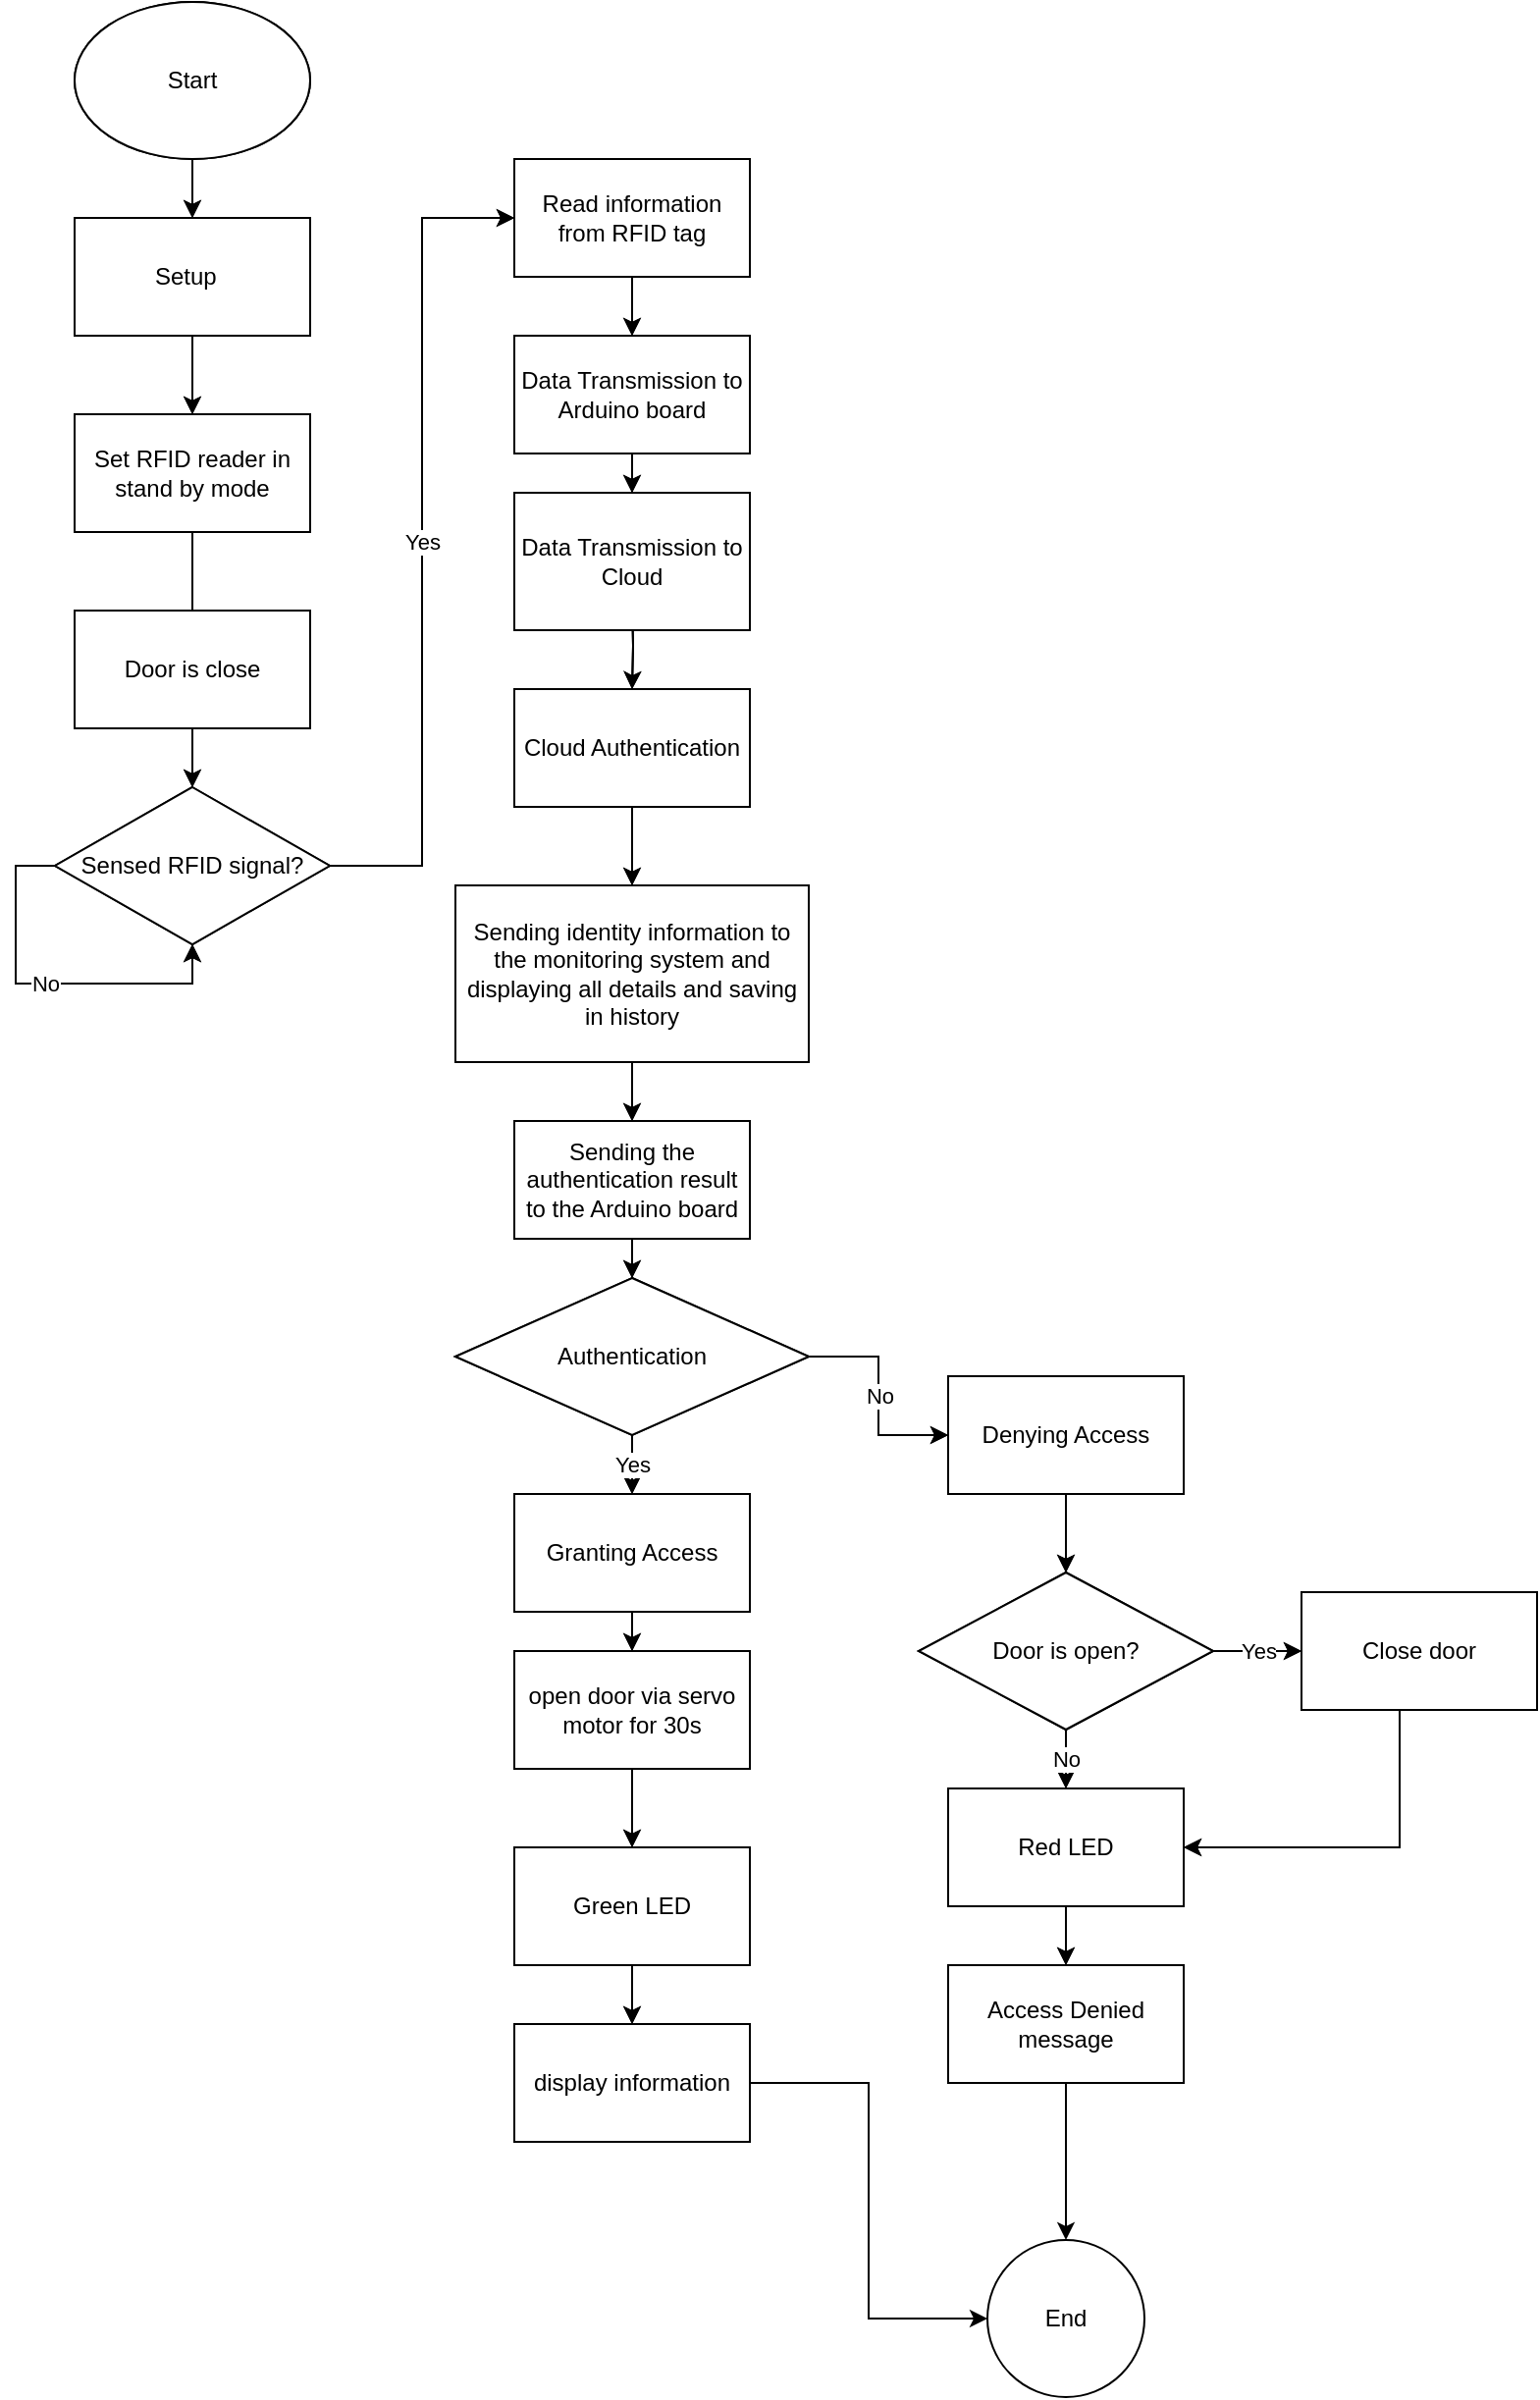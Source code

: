 <mxfile version="24.2.5" type="device">
  <diagram id="C5RBs43oDa-KdzZeNtuy" name="Page-1">
    <mxGraphModel dx="1772" dy="1620" grid="1" gridSize="10" guides="1" tooltips="1" connect="1" arrows="1" fold="1" page="1" pageScale="1" pageWidth="827" pageHeight="1169" math="0" shadow="0">
      <root>
        <mxCell id="WIyWlLk6GJQsqaUBKTNV-0" />
        <mxCell id="WIyWlLk6GJQsqaUBKTNV-1" parent="WIyWlLk6GJQsqaUBKTNV-0" />
        <mxCell id="J9R2cLE34KDEV_WmHfL1-96" style="edgeStyle=orthogonalEdgeStyle;rounded=0;orthogonalLoop=1;jettySize=auto;html=1;exitX=0.5;exitY=1;exitDx=0;exitDy=0;entryX=0.5;entryY=0;entryDx=0;entryDy=0;" edge="1" parent="WIyWlLk6GJQsqaUBKTNV-1" source="J9R2cLE34KDEV_WmHfL1-97" target="J9R2cLE34KDEV_WmHfL1-99">
          <mxGeometry relative="1" as="geometry" />
        </mxCell>
        <mxCell id="J9R2cLE34KDEV_WmHfL1-97" value="Start" style="ellipse;whiteSpace=wrap;html=1;" vertex="1" parent="WIyWlLk6GJQsqaUBKTNV-1">
          <mxGeometry x="190" y="70" width="120" height="80" as="geometry" />
        </mxCell>
        <mxCell id="J9R2cLE34KDEV_WmHfL1-98" style="edgeStyle=orthogonalEdgeStyle;rounded=0;orthogonalLoop=1;jettySize=auto;html=1;exitX=0.5;exitY=1;exitDx=0;exitDy=0;entryX=0.5;entryY=0;entryDx=0;entryDy=0;" edge="1" parent="WIyWlLk6GJQsqaUBKTNV-1" source="J9R2cLE34KDEV_WmHfL1-99" target="J9R2cLE34KDEV_WmHfL1-101">
          <mxGeometry relative="1" as="geometry" />
        </mxCell>
        <mxCell id="J9R2cLE34KDEV_WmHfL1-99" value="Setup&amp;nbsp;&amp;nbsp;" style="rounded=0;whiteSpace=wrap;html=1;" vertex="1" parent="WIyWlLk6GJQsqaUBKTNV-1">
          <mxGeometry x="190" y="180" width="120" height="60" as="geometry" />
        </mxCell>
        <mxCell id="J9R2cLE34KDEV_WmHfL1-100" style="edgeStyle=orthogonalEdgeStyle;rounded=0;orthogonalLoop=1;jettySize=auto;html=1;" edge="1" parent="WIyWlLk6GJQsqaUBKTNV-1" source="J9R2cLE34KDEV_WmHfL1-101">
          <mxGeometry relative="1" as="geometry">
            <mxPoint x="250" y="430" as="targetPoint" />
          </mxGeometry>
        </mxCell>
        <mxCell id="J9R2cLE34KDEV_WmHfL1-101" value="Set RFID reader in stand by mode" style="rounded=0;whiteSpace=wrap;html=1;" vertex="1" parent="WIyWlLk6GJQsqaUBKTNV-1">
          <mxGeometry x="190" y="280" width="120" height="60" as="geometry" />
        </mxCell>
        <mxCell id="J9R2cLE34KDEV_WmHfL1-102" style="edgeStyle=orthogonalEdgeStyle;rounded=0;orthogonalLoop=1;jettySize=auto;html=1;exitX=0.5;exitY=1;exitDx=0;exitDy=0;entryX=0.5;entryY=0;entryDx=0;entryDy=0;" edge="1" parent="WIyWlLk6GJQsqaUBKTNV-1" source="J9R2cLE34KDEV_WmHfL1-103" target="J9R2cLE34KDEV_WmHfL1-105">
          <mxGeometry relative="1" as="geometry" />
        </mxCell>
        <mxCell id="J9R2cLE34KDEV_WmHfL1-103" value="Door is close" style="rounded=0;whiteSpace=wrap;html=1;" vertex="1" parent="WIyWlLk6GJQsqaUBKTNV-1">
          <mxGeometry x="190" y="380" width="120" height="60" as="geometry" />
        </mxCell>
        <mxCell id="J9R2cLE34KDEV_WmHfL1-104" value="Yes" style="edgeStyle=orthogonalEdgeStyle;rounded=0;orthogonalLoop=1;jettySize=auto;html=1;entryX=0;entryY=0.5;entryDx=0;entryDy=0;" edge="1" parent="WIyWlLk6GJQsqaUBKTNV-1" source="J9R2cLE34KDEV_WmHfL1-105" target="J9R2cLE34KDEV_WmHfL1-107">
          <mxGeometry relative="1" as="geometry" />
        </mxCell>
        <mxCell id="J9R2cLE34KDEV_WmHfL1-105" value="Sensed RFID signal?" style="rhombus;whiteSpace=wrap;html=1;" vertex="1" parent="WIyWlLk6GJQsqaUBKTNV-1">
          <mxGeometry x="180" y="470" width="140" height="80" as="geometry" />
        </mxCell>
        <mxCell id="J9R2cLE34KDEV_WmHfL1-106" style="edgeStyle=orthogonalEdgeStyle;rounded=0;orthogonalLoop=1;jettySize=auto;html=1;exitX=0.5;exitY=1;exitDx=0;exitDy=0;" edge="1" parent="WIyWlLk6GJQsqaUBKTNV-1" source="J9R2cLE34KDEV_WmHfL1-107" target="J9R2cLE34KDEV_WmHfL1-109">
          <mxGeometry relative="1" as="geometry" />
        </mxCell>
        <mxCell id="J9R2cLE34KDEV_WmHfL1-107" value="Read information from RFID tag" style="rounded=0;whiteSpace=wrap;html=1;" vertex="1" parent="WIyWlLk6GJQsqaUBKTNV-1">
          <mxGeometry x="414" y="150" width="120" height="60" as="geometry" />
        </mxCell>
        <mxCell id="J9R2cLE34KDEV_WmHfL1-108" value="" style="edgeStyle=orthogonalEdgeStyle;rounded=0;orthogonalLoop=1;jettySize=auto;html=1;" edge="1" parent="WIyWlLk6GJQsqaUBKTNV-1" source="J9R2cLE34KDEV_WmHfL1-109" target="J9R2cLE34KDEV_WmHfL1-111">
          <mxGeometry relative="1" as="geometry" />
        </mxCell>
        <mxCell id="J9R2cLE34KDEV_WmHfL1-109" value="&lt;div&gt;Data Transmission to Arduino board&lt;/div&gt;" style="rounded=0;whiteSpace=wrap;html=1;" vertex="1" parent="WIyWlLk6GJQsqaUBKTNV-1">
          <mxGeometry x="414" y="240" width="120" height="60" as="geometry" />
        </mxCell>
        <mxCell id="J9R2cLE34KDEV_WmHfL1-110" value="" style="edgeStyle=orthogonalEdgeStyle;rounded=0;orthogonalLoop=1;jettySize=auto;html=1;" edge="1" parent="WIyWlLk6GJQsqaUBKTNV-1" target="J9R2cLE34KDEV_WmHfL1-113">
          <mxGeometry relative="1" as="geometry">
            <mxPoint x="474" y="375" as="sourcePoint" />
          </mxGeometry>
        </mxCell>
        <mxCell id="J9R2cLE34KDEV_WmHfL1-111" value="Data Transmission to Cloud" style="whiteSpace=wrap;html=1;rounded=0;" vertex="1" parent="WIyWlLk6GJQsqaUBKTNV-1">
          <mxGeometry x="414" y="320" width="120" height="70" as="geometry" />
        </mxCell>
        <mxCell id="J9R2cLE34KDEV_WmHfL1-112" value="" style="edgeStyle=orthogonalEdgeStyle;rounded=0;orthogonalLoop=1;jettySize=auto;html=1;" edge="1" parent="WIyWlLk6GJQsqaUBKTNV-1" source="J9R2cLE34KDEV_WmHfL1-113" target="J9R2cLE34KDEV_WmHfL1-115">
          <mxGeometry relative="1" as="geometry" />
        </mxCell>
        <mxCell id="J9R2cLE34KDEV_WmHfL1-113" value="&lt;div&gt;Cloud Authentication&lt;/div&gt;" style="rounded=0;whiteSpace=wrap;html=1;" vertex="1" parent="WIyWlLk6GJQsqaUBKTNV-1">
          <mxGeometry x="414" y="420" width="120" height="60" as="geometry" />
        </mxCell>
        <mxCell id="J9R2cLE34KDEV_WmHfL1-114" value="" style="edgeStyle=orthogonalEdgeStyle;rounded=0;orthogonalLoop=1;jettySize=auto;html=1;" edge="1" parent="WIyWlLk6GJQsqaUBKTNV-1" source="J9R2cLE34KDEV_WmHfL1-115" target="J9R2cLE34KDEV_WmHfL1-117">
          <mxGeometry relative="1" as="geometry" />
        </mxCell>
        <mxCell id="J9R2cLE34KDEV_WmHfL1-115" value="Sending identity information to the monitoring system and displaying all details and saving in history" style="rounded=0;whiteSpace=wrap;html=1;" vertex="1" parent="WIyWlLk6GJQsqaUBKTNV-1">
          <mxGeometry x="384" y="520" width="180" height="90" as="geometry" />
        </mxCell>
        <mxCell id="J9R2cLE34KDEV_WmHfL1-116" value="" style="edgeStyle=orthogonalEdgeStyle;rounded=0;orthogonalLoop=1;jettySize=auto;html=1;" edge="1" parent="WIyWlLk6GJQsqaUBKTNV-1" source="J9R2cLE34KDEV_WmHfL1-117" target="J9R2cLE34KDEV_WmHfL1-120">
          <mxGeometry relative="1" as="geometry" />
        </mxCell>
        <mxCell id="J9R2cLE34KDEV_WmHfL1-117" value="Sending the authentication result to the Arduino board" style="whiteSpace=wrap;html=1;rounded=0;" vertex="1" parent="WIyWlLk6GJQsqaUBKTNV-1">
          <mxGeometry x="414" y="640" width="120" height="60" as="geometry" />
        </mxCell>
        <mxCell id="J9R2cLE34KDEV_WmHfL1-118" value="Yes" style="edgeStyle=orthogonalEdgeStyle;rounded=0;orthogonalLoop=1;jettySize=auto;html=1;" edge="1" parent="WIyWlLk6GJQsqaUBKTNV-1" source="J9R2cLE34KDEV_WmHfL1-120" target="J9R2cLE34KDEV_WmHfL1-122">
          <mxGeometry relative="1" as="geometry" />
        </mxCell>
        <mxCell id="J9R2cLE34KDEV_WmHfL1-119" value="No" style="edgeStyle=orthogonalEdgeStyle;rounded=0;orthogonalLoop=1;jettySize=auto;html=1;" edge="1" parent="WIyWlLk6GJQsqaUBKTNV-1" source="J9R2cLE34KDEV_WmHfL1-120" target="J9R2cLE34KDEV_WmHfL1-124">
          <mxGeometry relative="1" as="geometry" />
        </mxCell>
        <mxCell id="J9R2cLE34KDEV_WmHfL1-120" value="Authentication" style="rhombus;whiteSpace=wrap;html=1;rounded=0;" vertex="1" parent="WIyWlLk6GJQsqaUBKTNV-1">
          <mxGeometry x="384" y="720" width="180" height="80" as="geometry" />
        </mxCell>
        <mxCell id="J9R2cLE34KDEV_WmHfL1-121" value="" style="edgeStyle=orthogonalEdgeStyle;rounded=0;orthogonalLoop=1;jettySize=auto;html=1;" edge="1" parent="WIyWlLk6GJQsqaUBKTNV-1" source="J9R2cLE34KDEV_WmHfL1-122" target="J9R2cLE34KDEV_WmHfL1-126">
          <mxGeometry relative="1" as="geometry" />
        </mxCell>
        <mxCell id="J9R2cLE34KDEV_WmHfL1-122" value="Granting Access" style="whiteSpace=wrap;html=1;rounded=0;" vertex="1" parent="WIyWlLk6GJQsqaUBKTNV-1">
          <mxGeometry x="414" y="830" width="120" height="60" as="geometry" />
        </mxCell>
        <mxCell id="J9R2cLE34KDEV_WmHfL1-123" value="" style="edgeStyle=orthogonalEdgeStyle;rounded=0;orthogonalLoop=1;jettySize=auto;html=1;" edge="1" parent="WIyWlLk6GJQsqaUBKTNV-1" source="J9R2cLE34KDEV_WmHfL1-124" target="J9R2cLE34KDEV_WmHfL1-133">
          <mxGeometry relative="1" as="geometry" />
        </mxCell>
        <mxCell id="J9R2cLE34KDEV_WmHfL1-124" value="Denying Access" style="whiteSpace=wrap;html=1;rounded=0;" vertex="1" parent="WIyWlLk6GJQsqaUBKTNV-1">
          <mxGeometry x="635" y="770" width="120" height="60" as="geometry" />
        </mxCell>
        <mxCell id="J9R2cLE34KDEV_WmHfL1-125" value="" style="edgeStyle=orthogonalEdgeStyle;rounded=0;orthogonalLoop=1;jettySize=auto;html=1;" edge="1" parent="WIyWlLk6GJQsqaUBKTNV-1" source="J9R2cLE34KDEV_WmHfL1-126" target="J9R2cLE34KDEV_WmHfL1-128">
          <mxGeometry relative="1" as="geometry" />
        </mxCell>
        <mxCell id="J9R2cLE34KDEV_WmHfL1-126" value="open door via servo motor for 30s" style="whiteSpace=wrap;html=1;rounded=0;" vertex="1" parent="WIyWlLk6GJQsqaUBKTNV-1">
          <mxGeometry x="414" y="910" width="120" height="60" as="geometry" />
        </mxCell>
        <mxCell id="J9R2cLE34KDEV_WmHfL1-127" value="" style="edgeStyle=orthogonalEdgeStyle;rounded=0;orthogonalLoop=1;jettySize=auto;html=1;" edge="1" parent="WIyWlLk6GJQsqaUBKTNV-1" source="J9R2cLE34KDEV_WmHfL1-128" target="J9R2cLE34KDEV_WmHfL1-130">
          <mxGeometry relative="1" as="geometry" />
        </mxCell>
        <mxCell id="J9R2cLE34KDEV_WmHfL1-128" value="Green LED" style="whiteSpace=wrap;html=1;rounded=0;" vertex="1" parent="WIyWlLk6GJQsqaUBKTNV-1">
          <mxGeometry x="414" y="1010" width="120" height="60" as="geometry" />
        </mxCell>
        <mxCell id="J9R2cLE34KDEV_WmHfL1-130" value="display information" style="whiteSpace=wrap;html=1;rounded=0;" vertex="1" parent="WIyWlLk6GJQsqaUBKTNV-1">
          <mxGeometry x="414" y="1100" width="120" height="60" as="geometry" />
        </mxCell>
        <mxCell id="J9R2cLE34KDEV_WmHfL1-131" value="No" style="edgeStyle=orthogonalEdgeStyle;rounded=0;orthogonalLoop=1;jettySize=auto;html=1;" edge="1" parent="WIyWlLk6GJQsqaUBKTNV-1" source="J9R2cLE34KDEV_WmHfL1-133" target="J9R2cLE34KDEV_WmHfL1-135">
          <mxGeometry relative="1" as="geometry" />
        </mxCell>
        <mxCell id="J9R2cLE34KDEV_WmHfL1-132" value="Yes" style="edgeStyle=orthogonalEdgeStyle;rounded=0;orthogonalLoop=1;jettySize=auto;html=1;" edge="1" parent="WIyWlLk6GJQsqaUBKTNV-1" source="J9R2cLE34KDEV_WmHfL1-133" target="J9R2cLE34KDEV_WmHfL1-137">
          <mxGeometry relative="1" as="geometry" />
        </mxCell>
        <mxCell id="J9R2cLE34KDEV_WmHfL1-133" value="Door is open?" style="rhombus;whiteSpace=wrap;html=1;rounded=0;" vertex="1" parent="WIyWlLk6GJQsqaUBKTNV-1">
          <mxGeometry x="620" y="870" width="150" height="80" as="geometry" />
        </mxCell>
        <mxCell id="J9R2cLE34KDEV_WmHfL1-134" value="" style="edgeStyle=orthogonalEdgeStyle;rounded=0;orthogonalLoop=1;jettySize=auto;html=1;" edge="1" parent="WIyWlLk6GJQsqaUBKTNV-1" source="J9R2cLE34KDEV_WmHfL1-135" target="J9R2cLE34KDEV_WmHfL1-139">
          <mxGeometry relative="1" as="geometry" />
        </mxCell>
        <mxCell id="J9R2cLE34KDEV_WmHfL1-135" value="Red LED" style="whiteSpace=wrap;html=1;rounded=0;" vertex="1" parent="WIyWlLk6GJQsqaUBKTNV-1">
          <mxGeometry x="635" y="980" width="120" height="60" as="geometry" />
        </mxCell>
        <mxCell id="J9R2cLE34KDEV_WmHfL1-136" style="edgeStyle=orthogonalEdgeStyle;rounded=0;orthogonalLoop=1;jettySize=auto;html=1;entryX=1;entryY=0.5;entryDx=0;entryDy=0;" edge="1" parent="WIyWlLk6GJQsqaUBKTNV-1" source="J9R2cLE34KDEV_WmHfL1-137" target="J9R2cLE34KDEV_WmHfL1-135">
          <mxGeometry relative="1" as="geometry">
            <Array as="points">
              <mxPoint x="865" y="1010" />
            </Array>
          </mxGeometry>
        </mxCell>
        <mxCell id="J9R2cLE34KDEV_WmHfL1-137" value="Close door" style="whiteSpace=wrap;html=1;rounded=0;" vertex="1" parent="WIyWlLk6GJQsqaUBKTNV-1">
          <mxGeometry x="815" y="880" width="120" height="60" as="geometry" />
        </mxCell>
        <mxCell id="J9R2cLE34KDEV_WmHfL1-139" value="Access Denied message" style="whiteSpace=wrap;html=1;rounded=0;" vertex="1" parent="WIyWlLk6GJQsqaUBKTNV-1">
          <mxGeometry x="635" y="1070" width="120" height="60" as="geometry" />
        </mxCell>
        <mxCell id="J9R2cLE34KDEV_WmHfL1-143" value="No" style="edgeStyle=orthogonalEdgeStyle;rounded=0;orthogonalLoop=1;jettySize=auto;html=1;exitX=0;exitY=0.5;exitDx=0;exitDy=0;entryX=0.5;entryY=1;entryDx=0;entryDy=0;" edge="1" parent="WIyWlLk6GJQsqaUBKTNV-1" source="J9R2cLE34KDEV_WmHfL1-105" target="J9R2cLE34KDEV_WmHfL1-105">
          <mxGeometry relative="1" as="geometry" />
        </mxCell>
        <mxCell id="J9R2cLE34KDEV_WmHfL1-144" style="edgeStyle=orthogonalEdgeStyle;rounded=0;orthogonalLoop=1;jettySize=auto;html=1;exitX=0.5;exitY=1;exitDx=0;exitDy=0;entryX=0.5;entryY=0;entryDx=0;entryDy=0;" edge="1" parent="WIyWlLk6GJQsqaUBKTNV-1" source="J9R2cLE34KDEV_WmHfL1-145" target="J9R2cLE34KDEV_WmHfL1-147">
          <mxGeometry relative="1" as="geometry" />
        </mxCell>
        <mxCell id="J9R2cLE34KDEV_WmHfL1-145" value="Start" style="ellipse;whiteSpace=wrap;html=1;" vertex="1" parent="WIyWlLk6GJQsqaUBKTNV-1">
          <mxGeometry x="190" y="70" width="120" height="80" as="geometry" />
        </mxCell>
        <mxCell id="J9R2cLE34KDEV_WmHfL1-146" style="edgeStyle=orthogonalEdgeStyle;rounded=0;orthogonalLoop=1;jettySize=auto;html=1;exitX=0.5;exitY=1;exitDx=0;exitDy=0;entryX=0.5;entryY=0;entryDx=0;entryDy=0;" edge="1" parent="WIyWlLk6GJQsqaUBKTNV-1" source="J9R2cLE34KDEV_WmHfL1-147" target="J9R2cLE34KDEV_WmHfL1-149">
          <mxGeometry relative="1" as="geometry" />
        </mxCell>
        <mxCell id="J9R2cLE34KDEV_WmHfL1-147" value="Setup&amp;nbsp;&amp;nbsp;" style="rounded=0;whiteSpace=wrap;html=1;" vertex="1" parent="WIyWlLk6GJQsqaUBKTNV-1">
          <mxGeometry x="190" y="180" width="120" height="60" as="geometry" />
        </mxCell>
        <mxCell id="J9R2cLE34KDEV_WmHfL1-148" style="edgeStyle=orthogonalEdgeStyle;rounded=0;orthogonalLoop=1;jettySize=auto;html=1;" edge="1" parent="WIyWlLk6GJQsqaUBKTNV-1" source="J9R2cLE34KDEV_WmHfL1-149">
          <mxGeometry relative="1" as="geometry">
            <mxPoint x="250" y="430" as="targetPoint" />
          </mxGeometry>
        </mxCell>
        <mxCell id="J9R2cLE34KDEV_WmHfL1-149" value="Set RFID reader in stand by mode" style="rounded=0;whiteSpace=wrap;html=1;" vertex="1" parent="WIyWlLk6GJQsqaUBKTNV-1">
          <mxGeometry x="190" y="280" width="120" height="60" as="geometry" />
        </mxCell>
        <mxCell id="J9R2cLE34KDEV_WmHfL1-150" style="edgeStyle=orthogonalEdgeStyle;rounded=0;orthogonalLoop=1;jettySize=auto;html=1;exitX=0.5;exitY=1;exitDx=0;exitDy=0;entryX=0.5;entryY=0;entryDx=0;entryDy=0;" edge="1" parent="WIyWlLk6GJQsqaUBKTNV-1" source="J9R2cLE34KDEV_WmHfL1-151" target="J9R2cLE34KDEV_WmHfL1-153">
          <mxGeometry relative="1" as="geometry" />
        </mxCell>
        <mxCell id="J9R2cLE34KDEV_WmHfL1-151" value="Door is close" style="rounded=0;whiteSpace=wrap;html=1;" vertex="1" parent="WIyWlLk6GJQsqaUBKTNV-1">
          <mxGeometry x="190" y="380" width="120" height="60" as="geometry" />
        </mxCell>
        <mxCell id="J9R2cLE34KDEV_WmHfL1-152" value="Yes" style="edgeStyle=orthogonalEdgeStyle;rounded=0;orthogonalLoop=1;jettySize=auto;html=1;entryX=0;entryY=0.5;entryDx=0;entryDy=0;" edge="1" parent="WIyWlLk6GJQsqaUBKTNV-1" source="J9R2cLE34KDEV_WmHfL1-153" target="J9R2cLE34KDEV_WmHfL1-155">
          <mxGeometry relative="1" as="geometry" />
        </mxCell>
        <mxCell id="J9R2cLE34KDEV_WmHfL1-153" value="Sensed RFID signal?" style="rhombus;whiteSpace=wrap;html=1;" vertex="1" parent="WIyWlLk6GJQsqaUBKTNV-1">
          <mxGeometry x="180" y="470" width="140" height="80" as="geometry" />
        </mxCell>
        <mxCell id="J9R2cLE34KDEV_WmHfL1-154" style="edgeStyle=orthogonalEdgeStyle;rounded=0;orthogonalLoop=1;jettySize=auto;html=1;exitX=0.5;exitY=1;exitDx=0;exitDy=0;" edge="1" parent="WIyWlLk6GJQsqaUBKTNV-1" source="J9R2cLE34KDEV_WmHfL1-155" target="J9R2cLE34KDEV_WmHfL1-157">
          <mxGeometry relative="1" as="geometry" />
        </mxCell>
        <mxCell id="J9R2cLE34KDEV_WmHfL1-155" value="Read information from RFID tag" style="rounded=0;whiteSpace=wrap;html=1;" vertex="1" parent="WIyWlLk6GJQsqaUBKTNV-1">
          <mxGeometry x="414" y="150" width="120" height="60" as="geometry" />
        </mxCell>
        <mxCell id="J9R2cLE34KDEV_WmHfL1-156" value="" style="edgeStyle=orthogonalEdgeStyle;rounded=0;orthogonalLoop=1;jettySize=auto;html=1;" edge="1" parent="WIyWlLk6GJQsqaUBKTNV-1" source="J9R2cLE34KDEV_WmHfL1-157" target="J9R2cLE34KDEV_WmHfL1-159">
          <mxGeometry relative="1" as="geometry" />
        </mxCell>
        <mxCell id="J9R2cLE34KDEV_WmHfL1-157" value="&lt;div&gt;Data Transmission to Arduino board&lt;/div&gt;" style="rounded=0;whiteSpace=wrap;html=1;" vertex="1" parent="WIyWlLk6GJQsqaUBKTNV-1">
          <mxGeometry x="414" y="240" width="120" height="60" as="geometry" />
        </mxCell>
        <mxCell id="J9R2cLE34KDEV_WmHfL1-158" value="" style="edgeStyle=orthogonalEdgeStyle;rounded=0;orthogonalLoop=1;jettySize=auto;html=1;" edge="1" parent="WIyWlLk6GJQsqaUBKTNV-1" target="J9R2cLE34KDEV_WmHfL1-161">
          <mxGeometry relative="1" as="geometry">
            <mxPoint x="474" y="375" as="sourcePoint" />
          </mxGeometry>
        </mxCell>
        <mxCell id="J9R2cLE34KDEV_WmHfL1-159" value="Data Transmission to Cloud" style="whiteSpace=wrap;html=1;rounded=0;" vertex="1" parent="WIyWlLk6GJQsqaUBKTNV-1">
          <mxGeometry x="414" y="320" width="120" height="70" as="geometry" />
        </mxCell>
        <mxCell id="J9R2cLE34KDEV_WmHfL1-160" value="" style="edgeStyle=orthogonalEdgeStyle;rounded=0;orthogonalLoop=1;jettySize=auto;html=1;" edge="1" parent="WIyWlLk6GJQsqaUBKTNV-1" source="J9R2cLE34KDEV_WmHfL1-161" target="J9R2cLE34KDEV_WmHfL1-163">
          <mxGeometry relative="1" as="geometry" />
        </mxCell>
        <mxCell id="J9R2cLE34KDEV_WmHfL1-161" value="&lt;div&gt;Cloud Authentication&lt;/div&gt;" style="rounded=0;whiteSpace=wrap;html=1;" vertex="1" parent="WIyWlLk6GJQsqaUBKTNV-1">
          <mxGeometry x="414" y="420" width="120" height="60" as="geometry" />
        </mxCell>
        <mxCell id="J9R2cLE34KDEV_WmHfL1-162" value="" style="edgeStyle=orthogonalEdgeStyle;rounded=0;orthogonalLoop=1;jettySize=auto;html=1;" edge="1" parent="WIyWlLk6GJQsqaUBKTNV-1" source="J9R2cLE34KDEV_WmHfL1-163" target="J9R2cLE34KDEV_WmHfL1-165">
          <mxGeometry relative="1" as="geometry" />
        </mxCell>
        <mxCell id="J9R2cLE34KDEV_WmHfL1-163" value="Sending identity information to the monitoring system and displaying all details and saving in history" style="rounded=0;whiteSpace=wrap;html=1;" vertex="1" parent="WIyWlLk6GJQsqaUBKTNV-1">
          <mxGeometry x="384" y="520" width="180" height="90" as="geometry" />
        </mxCell>
        <mxCell id="J9R2cLE34KDEV_WmHfL1-164" value="" style="edgeStyle=orthogonalEdgeStyle;rounded=0;orthogonalLoop=1;jettySize=auto;html=1;" edge="1" parent="WIyWlLk6GJQsqaUBKTNV-1" source="J9R2cLE34KDEV_WmHfL1-165" target="J9R2cLE34KDEV_WmHfL1-168">
          <mxGeometry relative="1" as="geometry" />
        </mxCell>
        <mxCell id="J9R2cLE34KDEV_WmHfL1-165" value="Sending the authentication result to the Arduino board" style="whiteSpace=wrap;html=1;rounded=0;" vertex="1" parent="WIyWlLk6GJQsqaUBKTNV-1">
          <mxGeometry x="414" y="640" width="120" height="60" as="geometry" />
        </mxCell>
        <mxCell id="J9R2cLE34KDEV_WmHfL1-166" value="Yes" style="edgeStyle=orthogonalEdgeStyle;rounded=0;orthogonalLoop=1;jettySize=auto;html=1;" edge="1" parent="WIyWlLk6GJQsqaUBKTNV-1" source="J9R2cLE34KDEV_WmHfL1-168" target="J9R2cLE34KDEV_WmHfL1-170">
          <mxGeometry relative="1" as="geometry" />
        </mxCell>
        <mxCell id="J9R2cLE34KDEV_WmHfL1-167" value="No" style="edgeStyle=orthogonalEdgeStyle;rounded=0;orthogonalLoop=1;jettySize=auto;html=1;" edge="1" parent="WIyWlLk6GJQsqaUBKTNV-1" source="J9R2cLE34KDEV_WmHfL1-168" target="J9R2cLE34KDEV_WmHfL1-172">
          <mxGeometry relative="1" as="geometry" />
        </mxCell>
        <mxCell id="J9R2cLE34KDEV_WmHfL1-168" value="Authentication" style="rhombus;whiteSpace=wrap;html=1;rounded=0;" vertex="1" parent="WIyWlLk6GJQsqaUBKTNV-1">
          <mxGeometry x="384" y="720" width="180" height="80" as="geometry" />
        </mxCell>
        <mxCell id="J9R2cLE34KDEV_WmHfL1-169" value="" style="edgeStyle=orthogonalEdgeStyle;rounded=0;orthogonalLoop=1;jettySize=auto;html=1;" edge="1" parent="WIyWlLk6GJQsqaUBKTNV-1" source="J9R2cLE34KDEV_WmHfL1-170" target="J9R2cLE34KDEV_WmHfL1-174">
          <mxGeometry relative="1" as="geometry" />
        </mxCell>
        <mxCell id="J9R2cLE34KDEV_WmHfL1-170" value="Granting Access" style="whiteSpace=wrap;html=1;rounded=0;" vertex="1" parent="WIyWlLk6GJQsqaUBKTNV-1">
          <mxGeometry x="414" y="830" width="120" height="60" as="geometry" />
        </mxCell>
        <mxCell id="J9R2cLE34KDEV_WmHfL1-171" value="" style="edgeStyle=orthogonalEdgeStyle;rounded=0;orthogonalLoop=1;jettySize=auto;html=1;" edge="1" parent="WIyWlLk6GJQsqaUBKTNV-1" source="J9R2cLE34KDEV_WmHfL1-172" target="J9R2cLE34KDEV_WmHfL1-181">
          <mxGeometry relative="1" as="geometry" />
        </mxCell>
        <mxCell id="J9R2cLE34KDEV_WmHfL1-172" value="Denying Access" style="whiteSpace=wrap;html=1;rounded=0;" vertex="1" parent="WIyWlLk6GJQsqaUBKTNV-1">
          <mxGeometry x="635" y="770" width="120" height="60" as="geometry" />
        </mxCell>
        <mxCell id="J9R2cLE34KDEV_WmHfL1-173" value="" style="edgeStyle=orthogonalEdgeStyle;rounded=0;orthogonalLoop=1;jettySize=auto;html=1;" edge="1" parent="WIyWlLk6GJQsqaUBKTNV-1" source="J9R2cLE34KDEV_WmHfL1-174" target="J9R2cLE34KDEV_WmHfL1-176">
          <mxGeometry relative="1" as="geometry" />
        </mxCell>
        <mxCell id="J9R2cLE34KDEV_WmHfL1-174" value="open door via servo motor for 30s" style="whiteSpace=wrap;html=1;rounded=0;" vertex="1" parent="WIyWlLk6GJQsqaUBKTNV-1">
          <mxGeometry x="414" y="910" width="120" height="60" as="geometry" />
        </mxCell>
        <mxCell id="J9R2cLE34KDEV_WmHfL1-175" value="" style="edgeStyle=orthogonalEdgeStyle;rounded=0;orthogonalLoop=1;jettySize=auto;html=1;" edge="1" parent="WIyWlLk6GJQsqaUBKTNV-1" source="J9R2cLE34KDEV_WmHfL1-176" target="J9R2cLE34KDEV_WmHfL1-178">
          <mxGeometry relative="1" as="geometry" />
        </mxCell>
        <mxCell id="J9R2cLE34KDEV_WmHfL1-176" value="Green LED" style="whiteSpace=wrap;html=1;rounded=0;" vertex="1" parent="WIyWlLk6GJQsqaUBKTNV-1">
          <mxGeometry x="414" y="1010" width="120" height="60" as="geometry" />
        </mxCell>
        <mxCell id="J9R2cLE34KDEV_WmHfL1-192" style="edgeStyle=orthogonalEdgeStyle;rounded=0;orthogonalLoop=1;jettySize=auto;html=1;entryX=0;entryY=0.5;entryDx=0;entryDy=0;" edge="1" parent="WIyWlLk6GJQsqaUBKTNV-1" source="J9R2cLE34KDEV_WmHfL1-178" target="J9R2cLE34KDEV_WmHfL1-189">
          <mxGeometry relative="1" as="geometry" />
        </mxCell>
        <mxCell id="J9R2cLE34KDEV_WmHfL1-178" value="display information" style="whiteSpace=wrap;html=1;rounded=0;" vertex="1" parent="WIyWlLk6GJQsqaUBKTNV-1">
          <mxGeometry x="414" y="1100" width="120" height="60" as="geometry" />
        </mxCell>
        <mxCell id="J9R2cLE34KDEV_WmHfL1-179" value="No" style="edgeStyle=orthogonalEdgeStyle;rounded=0;orthogonalLoop=1;jettySize=auto;html=1;" edge="1" parent="WIyWlLk6GJQsqaUBKTNV-1" source="J9R2cLE34KDEV_WmHfL1-181" target="J9R2cLE34KDEV_WmHfL1-183">
          <mxGeometry relative="1" as="geometry" />
        </mxCell>
        <mxCell id="J9R2cLE34KDEV_WmHfL1-180" value="Yes" style="edgeStyle=orthogonalEdgeStyle;rounded=0;orthogonalLoop=1;jettySize=auto;html=1;" edge="1" parent="WIyWlLk6GJQsqaUBKTNV-1" source="J9R2cLE34KDEV_WmHfL1-181" target="J9R2cLE34KDEV_WmHfL1-185">
          <mxGeometry relative="1" as="geometry" />
        </mxCell>
        <mxCell id="J9R2cLE34KDEV_WmHfL1-181" value="Door is open?" style="rhombus;whiteSpace=wrap;html=1;rounded=0;" vertex="1" parent="WIyWlLk6GJQsqaUBKTNV-1">
          <mxGeometry x="620" y="870" width="150" height="80" as="geometry" />
        </mxCell>
        <mxCell id="J9R2cLE34KDEV_WmHfL1-182" value="" style="edgeStyle=orthogonalEdgeStyle;rounded=0;orthogonalLoop=1;jettySize=auto;html=1;" edge="1" parent="WIyWlLk6GJQsqaUBKTNV-1" source="J9R2cLE34KDEV_WmHfL1-183" target="J9R2cLE34KDEV_WmHfL1-187">
          <mxGeometry relative="1" as="geometry" />
        </mxCell>
        <mxCell id="J9R2cLE34KDEV_WmHfL1-183" value="Red LED" style="whiteSpace=wrap;html=1;rounded=0;" vertex="1" parent="WIyWlLk6GJQsqaUBKTNV-1">
          <mxGeometry x="635" y="980" width="120" height="60" as="geometry" />
        </mxCell>
        <mxCell id="J9R2cLE34KDEV_WmHfL1-184" style="edgeStyle=orthogonalEdgeStyle;rounded=0;orthogonalLoop=1;jettySize=auto;html=1;entryX=1;entryY=0.5;entryDx=0;entryDy=0;" edge="1" parent="WIyWlLk6GJQsqaUBKTNV-1" source="J9R2cLE34KDEV_WmHfL1-185" target="J9R2cLE34KDEV_WmHfL1-183">
          <mxGeometry relative="1" as="geometry">
            <Array as="points">
              <mxPoint x="865" y="1010" />
            </Array>
          </mxGeometry>
        </mxCell>
        <mxCell id="J9R2cLE34KDEV_WmHfL1-185" value="Close door" style="whiteSpace=wrap;html=1;rounded=0;" vertex="1" parent="WIyWlLk6GJQsqaUBKTNV-1">
          <mxGeometry x="815" y="880" width="120" height="60" as="geometry" />
        </mxCell>
        <mxCell id="J9R2cLE34KDEV_WmHfL1-186" value="" style="edgeStyle=orthogonalEdgeStyle;rounded=0;orthogonalLoop=1;jettySize=auto;html=1;" edge="1" parent="WIyWlLk6GJQsqaUBKTNV-1" source="J9R2cLE34KDEV_WmHfL1-187" target="J9R2cLE34KDEV_WmHfL1-189">
          <mxGeometry relative="1" as="geometry" />
        </mxCell>
        <mxCell id="J9R2cLE34KDEV_WmHfL1-187" value="Access Denied message" style="whiteSpace=wrap;html=1;rounded=0;" vertex="1" parent="WIyWlLk6GJQsqaUBKTNV-1">
          <mxGeometry x="635" y="1070" width="120" height="60" as="geometry" />
        </mxCell>
        <mxCell id="J9R2cLE34KDEV_WmHfL1-189" value="End" style="ellipse;whiteSpace=wrap;html=1;rounded=0;" vertex="1" parent="WIyWlLk6GJQsqaUBKTNV-1">
          <mxGeometry x="655" y="1210" width="80" height="80" as="geometry" />
        </mxCell>
        <mxCell id="J9R2cLE34KDEV_WmHfL1-191" value="No" style="edgeStyle=orthogonalEdgeStyle;rounded=0;orthogonalLoop=1;jettySize=auto;html=1;exitX=0;exitY=0.5;exitDx=0;exitDy=0;entryX=0.5;entryY=1;entryDx=0;entryDy=0;" edge="1" parent="WIyWlLk6GJQsqaUBKTNV-1" source="J9R2cLE34KDEV_WmHfL1-153" target="J9R2cLE34KDEV_WmHfL1-153">
          <mxGeometry relative="1" as="geometry" />
        </mxCell>
      </root>
    </mxGraphModel>
  </diagram>
</mxfile>
